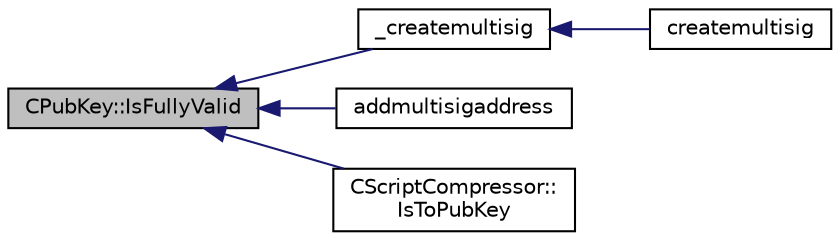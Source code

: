 digraph "CPubKey::IsFullyValid"
{
  edge [fontname="Helvetica",fontsize="10",labelfontname="Helvetica",labelfontsize="10"];
  node [fontname="Helvetica",fontsize="10",shape=record];
  rankdir="LR";
  Node757 [label="CPubKey::IsFullyValid",height=0.2,width=0.4,color="black", fillcolor="grey75", style="filled", fontcolor="black"];
  Node757 -> Node758 [dir="back",color="midnightblue",fontsize="10",style="solid",fontname="Helvetica"];
  Node758 [label="_createmultisig",height=0.2,width=0.4,color="black", fillcolor="white", style="filled",URL="$df/d1d/rpcwallet_8cpp.html#aca53a9372c92e81fc665cbdeb8fcdbc5"];
  Node758 -> Node759 [dir="back",color="midnightblue",fontsize="10",style="solid",fontname="Helvetica"];
  Node759 [label="createmultisig",height=0.2,width=0.4,color="black", fillcolor="white", style="filled",URL="$df/d1d/rpcwallet_8cpp.html#a10f145bcadd06025abb3b065e2fa7a84"];
  Node757 -> Node760 [dir="back",color="midnightblue",fontsize="10",style="solid",fontname="Helvetica"];
  Node760 [label="addmultisigaddress",height=0.2,width=0.4,color="black", fillcolor="white", style="filled",URL="$df/d1d/rpcwallet_8cpp.html#a01e8a83cbd4209f10c71719383d7ca2d"];
  Node757 -> Node761 [dir="back",color="midnightblue",fontsize="10",style="solid",fontname="Helvetica"];
  Node761 [label="CScriptCompressor::\lIsToPubKey",height=0.2,width=0.4,color="black", fillcolor="white", style="filled",URL="$d3/dfb/class_c_script_compressor.html#a19a67455a106e2e0528bc97cb60d2391"];
}
